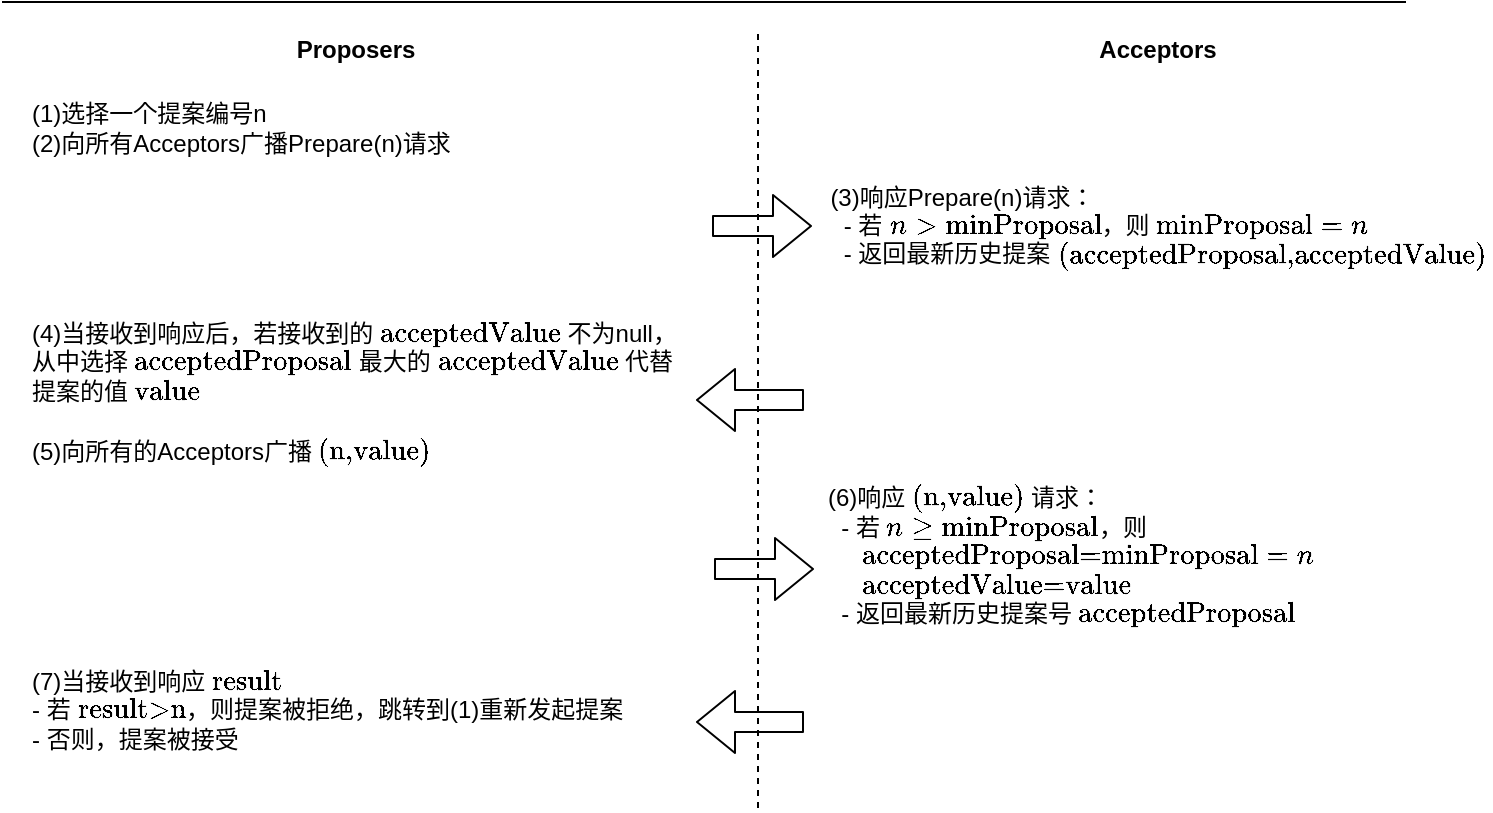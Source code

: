 <mxfile version="13.9.9" type="device"><diagram id="VWLTDU-iKk3L28clMTeB" name="第 1 页"><mxGraphModel dx="1088" dy="680" grid="0" gridSize="10" guides="1" tooltips="1" connect="1" arrows="1" fold="1" page="1" pageScale="1" pageWidth="827" pageHeight="1169" math="1" shadow="0"><root><mxCell id="0"/><mxCell id="1" parent="0"/><mxCell id="II_Y9ZCaTf82qQ1NDF8F-1" value="" style="endArrow=none;html=1;" edge="1" parent="1"><mxGeometry width="50" height="50" relative="1" as="geometry"><mxPoint x="53" y="224" as="sourcePoint"/><mxPoint x="755" y="224" as="targetPoint"/></mxGeometry></mxCell><mxCell id="II_Y9ZCaTf82qQ1NDF8F-2" value="Proposers" style="text;html=1;strokeColor=none;fillColor=none;align=center;verticalAlign=middle;whiteSpace=wrap;rounded=0;fontStyle=1" vertex="1" parent="1"><mxGeometry x="186.5" y="238" width="86" height="20" as="geometry"/></mxCell><mxCell id="II_Y9ZCaTf82qQ1NDF8F-3" value="Acceptors" style="text;html=1;strokeColor=none;fillColor=none;align=center;verticalAlign=middle;whiteSpace=wrap;rounded=0;fontStyle=1" vertex="1" parent="1"><mxGeometry x="587.75" y="238" width="86" height="20" as="geometry"/></mxCell><mxCell id="II_Y9ZCaTf82qQ1NDF8F-4" value="(1)选择一个提案编号n&lt;br&gt;(2)向所有Acceptors广播Prepare(n)请求&lt;br&gt;" style="text;html=1;strokeColor=none;fillColor=none;align=left;verticalAlign=middle;whiteSpace=wrap;rounded=0;" vertex="1" parent="1"><mxGeometry x="66" y="261" width="327" height="51" as="geometry"/></mxCell><mxCell id="II_Y9ZCaTf82qQ1NDF8F-6" value="&lt;div style=&quot;text-align: left&quot;&gt;&lt;span&gt;(3)响应Prepare(n)请求：&lt;/span&gt;&lt;/div&gt;&lt;div style=&quot;text-align: left&quot;&gt;&lt;span&gt;&amp;nbsp; - 若 `n&amp;gt;\text{minProposal}`，则 `\text{minProposal}=n`&lt;/span&gt;&lt;/div&gt;&lt;div style=&quot;text-align: left&quot;&gt;&lt;span&gt;&amp;nbsp; - 返回最新历史提案 `\text{(acceptedProposal,acceptedValue)}`&lt;/span&gt;&lt;/div&gt;&lt;span style=&quot;text-align: left&quot;&gt;&lt;br&gt;&lt;/span&gt;" style="text;html=1;strokeColor=none;fillColor=none;align=center;verticalAlign=middle;whiteSpace=wrap;rounded=0;" vertex="1" parent="1"><mxGeometry x="464" y="312" width="333.5" height="61" as="geometry"/></mxCell><mxCell id="II_Y9ZCaTf82qQ1NDF8F-7" value="(4)当接收到响应后，若接收到的 `\text{acceptedValue}` 不为null，从中选择 `\text{acceptedProposal}` 最大的 `\text{acceptedValue}` 代替提案的值 `\text{value}`" style="text;html=1;strokeColor=none;fillColor=none;align=left;verticalAlign=middle;whiteSpace=wrap;rounded=0;" vertex="1" parent="1"><mxGeometry x="66" y="369" width="334" height="70" as="geometry"/></mxCell><mxCell id="II_Y9ZCaTf82qQ1NDF8F-8" value="(5)向所有的Acceptors广播 `\text{(n,value)}`" style="text;html=1;strokeColor=none;fillColor=none;align=left;verticalAlign=middle;whiteSpace=wrap;rounded=0;" vertex="1" parent="1"><mxGeometry x="66" y="437" width="334" height="24" as="geometry"/></mxCell><mxCell id="II_Y9ZCaTf82qQ1NDF8F-9" value="(7)当接收到响应 `\text{result}`&lt;br&gt;- 若 `\text{result&amp;gt;n}`，则提案被拒绝，跳转到(1)重新发起提案&lt;br&gt;- 否则，提案被接受" style="text;html=1;strokeColor=none;fillColor=none;align=left;verticalAlign=middle;whiteSpace=wrap;rounded=0;" vertex="1" parent="1"><mxGeometry x="66" y="555" width="334" height="45" as="geometry"/></mxCell><mxCell id="II_Y9ZCaTf82qQ1NDF8F-10" value="&lt;div style=&quot;&quot;&gt;&lt;span&gt;(6)响应 `\text{(n,value)}` 请求：&lt;/span&gt;&lt;/div&gt;&lt;div style=&quot;&quot;&gt;&lt;span&gt;&amp;nbsp; - 若 `n\ge \text{minProposal}`，&lt;/span&gt;&lt;span&gt;则&amp;nbsp;&lt;/span&gt;&lt;/div&gt;&lt;div style=&quot;&quot;&gt;&lt;span&gt;&amp;nbsp; &amp;nbsp; &amp;nbsp;`\text{acceptedProposal=minProposal}=n`&lt;/span&gt;&lt;/div&gt;&lt;div style=&quot;&quot;&gt;&lt;span&gt;&amp;nbsp; &amp;nbsp; &amp;nbsp;`\text{acceptedValue=value}`&amp;nbsp;&amp;nbsp;&lt;/span&gt;&lt;/div&gt;&lt;div style=&quot;&quot;&gt;&lt;span&gt;&amp;nbsp; - 返回最新历史提案号 `\text{acceptedProposal}`&lt;/span&gt;&lt;/div&gt;&lt;span style=&quot;&quot;&gt;&lt;br&gt;&lt;/span&gt;" style="text;html=1;strokeColor=none;fillColor=none;align=left;verticalAlign=middle;whiteSpace=wrap;rounded=0;" vertex="1" parent="1"><mxGeometry x="464" y="461" width="333.5" height="94" as="geometry"/></mxCell><mxCell id="II_Y9ZCaTf82qQ1NDF8F-11" value="" style="endArrow=none;html=1;dashed=1;" edge="1" parent="1"><mxGeometry width="50" height="50" relative="1" as="geometry"><mxPoint x="431" y="627" as="sourcePoint"/><mxPoint x="431" y="238" as="targetPoint"/></mxGeometry></mxCell><mxCell id="II_Y9ZCaTf82qQ1NDF8F-15" value="" style="shape=flexArrow;endArrow=classic;html=1;" edge="1" parent="1"><mxGeometry width="50" height="50" relative="1" as="geometry"><mxPoint x="408" y="336" as="sourcePoint"/><mxPoint x="458" y="336" as="targetPoint"/></mxGeometry></mxCell><mxCell id="II_Y9ZCaTf82qQ1NDF8F-17" value="" style="shape=flexArrow;endArrow=classic;html=1;" edge="1" parent="1"><mxGeometry width="50" height="50" relative="1" as="geometry"><mxPoint x="409" y="507.5" as="sourcePoint"/><mxPoint x="459" y="507.5" as="targetPoint"/></mxGeometry></mxCell><mxCell id="II_Y9ZCaTf82qQ1NDF8F-18" value="" style="shape=flexArrow;endArrow=classic;html=1;" edge="1" parent="1"><mxGeometry width="50" height="50" relative="1" as="geometry"><mxPoint x="454" y="423" as="sourcePoint"/><mxPoint x="400" y="423" as="targetPoint"/></mxGeometry></mxCell><mxCell id="II_Y9ZCaTf82qQ1NDF8F-19" value="" style="shape=flexArrow;endArrow=classic;html=1;" edge="1" parent="1"><mxGeometry width="50" height="50" relative="1" as="geometry"><mxPoint x="454" y="584" as="sourcePoint"/><mxPoint x="400" y="584" as="targetPoint"/></mxGeometry></mxCell></root></mxGraphModel></diagram></mxfile>